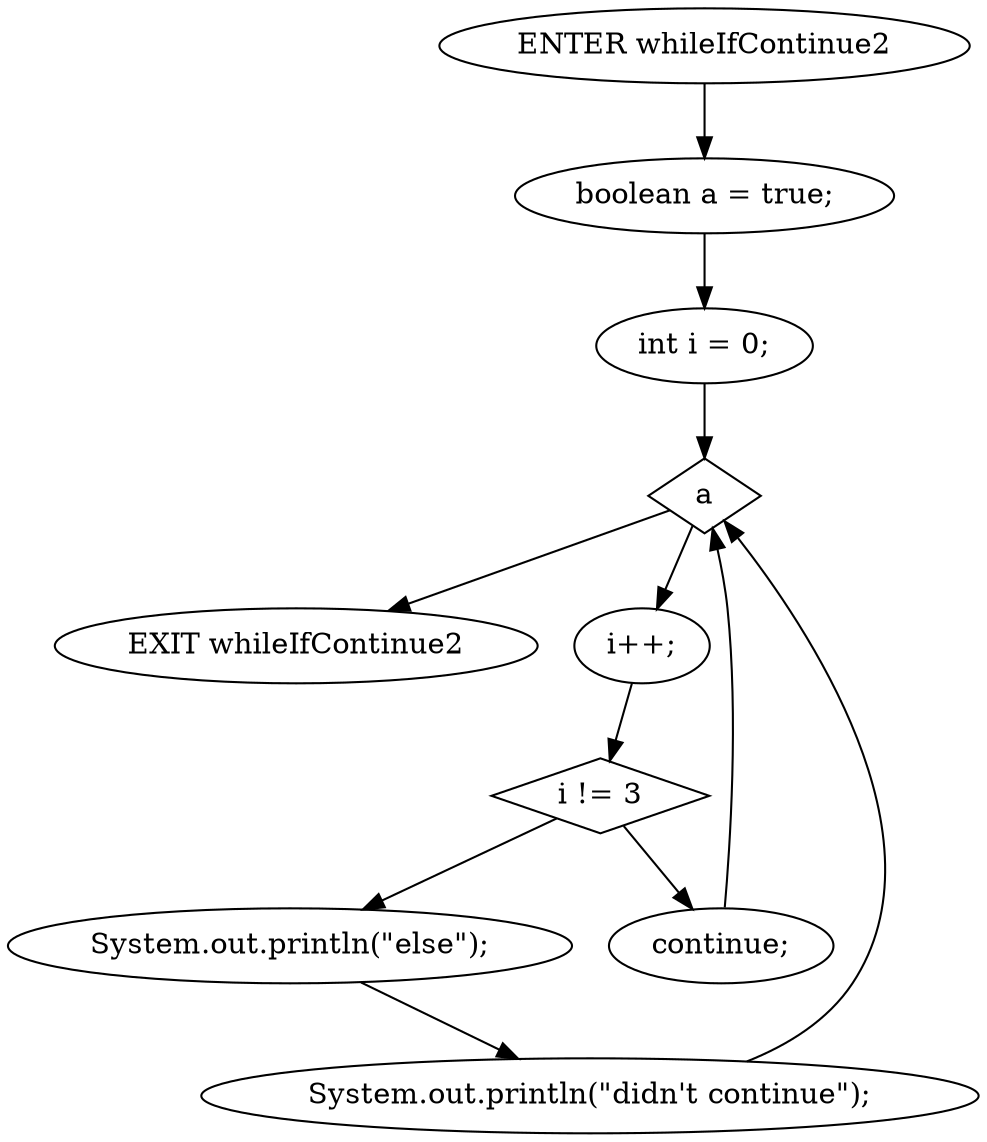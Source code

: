 digraph G {
  0 [ label="ENTER whileIfContinue2" ];
  1 [ label="EXIT whileIfContinue2" ];
  2 [ label="boolean a = true;" ];
  3 [ label="int i = 0;" ];
  4 [ shape="diamond" label="a" ];
  5 [ label="i++;" ];
  6 [ shape="diamond" label="i != 3" ];
  7 [ label="continue;" ];
  8 [ label="System.out.println(\"else\");" ];
  9 [ label="System.out.println(\"didn't continue\");" ];
  0 -> 2;
  2 -> 3;
  3 -> 4;
  4 -> 5;
  5 -> 6;
  6 -> 7;
  6 -> 8;
  8 -> 9;
  9 -> 4;
  7 -> 4;
  4 -> 1;
}
